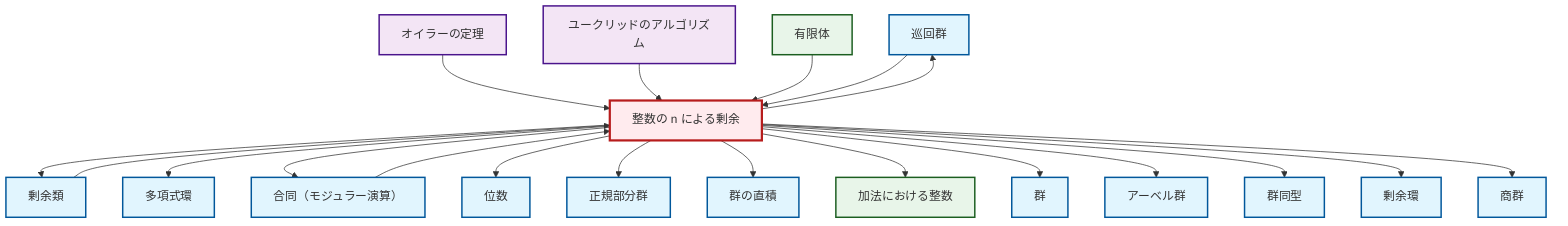 graph TD
    classDef definition fill:#e1f5fe,stroke:#01579b,stroke-width:2px
    classDef theorem fill:#f3e5f5,stroke:#4a148c,stroke-width:2px
    classDef axiom fill:#fff3e0,stroke:#e65100,stroke-width:2px
    classDef example fill:#e8f5e9,stroke:#1b5e20,stroke-width:2px
    classDef current fill:#ffebee,stroke:#b71c1c,stroke-width:3px
    def-cyclic-group["巡回群"]:::definition
    def-polynomial-ring["多項式環"]:::definition
    ex-finite-field["有限体"]:::example
    def-coset["剰余類"]:::definition
    def-direct-product["群の直積"]:::definition
    def-group["群"]:::definition
    def-isomorphism["群同型"]:::definition
    def-order["位数"]:::definition
    def-quotient-group["商群"]:::definition
    def-congruence["合同（モジュラー演算）"]:::definition
    def-quotient-ring["剰余環"]:::definition
    thm-euclidean-algorithm["ユークリッドのアルゴリズム"]:::theorem
    ex-integers-addition["加法における整数"]:::example
    def-abelian-group["アーベル群"]:::definition
    ex-quotient-integers-mod-n["整数の n による剰余"]:::example
    def-normal-subgroup["正規部分群"]:::definition
    thm-euler["オイラーの定理"]:::theorem
    ex-quotient-integers-mod-n --> def-coset
    ex-quotient-integers-mod-n --> def-polynomial-ring
    ex-quotient-integers-mod-n --> def-congruence
    ex-quotient-integers-mod-n --> def-cyclic-group
    ex-quotient-integers-mod-n --> def-order
    thm-euler --> ex-quotient-integers-mod-n
    def-coset --> ex-quotient-integers-mod-n
    ex-quotient-integers-mod-n --> def-normal-subgroup
    ex-quotient-integers-mod-n --> def-direct-product
    ex-quotient-integers-mod-n --> ex-integers-addition
    thm-euclidean-algorithm --> ex-quotient-integers-mod-n
    ex-finite-field --> ex-quotient-integers-mod-n
    ex-quotient-integers-mod-n --> def-group
    def-congruence --> ex-quotient-integers-mod-n
    ex-quotient-integers-mod-n --> def-abelian-group
    def-cyclic-group --> ex-quotient-integers-mod-n
    ex-quotient-integers-mod-n --> def-isomorphism
    ex-quotient-integers-mod-n --> def-quotient-ring
    ex-quotient-integers-mod-n --> def-quotient-group
    class ex-quotient-integers-mod-n current